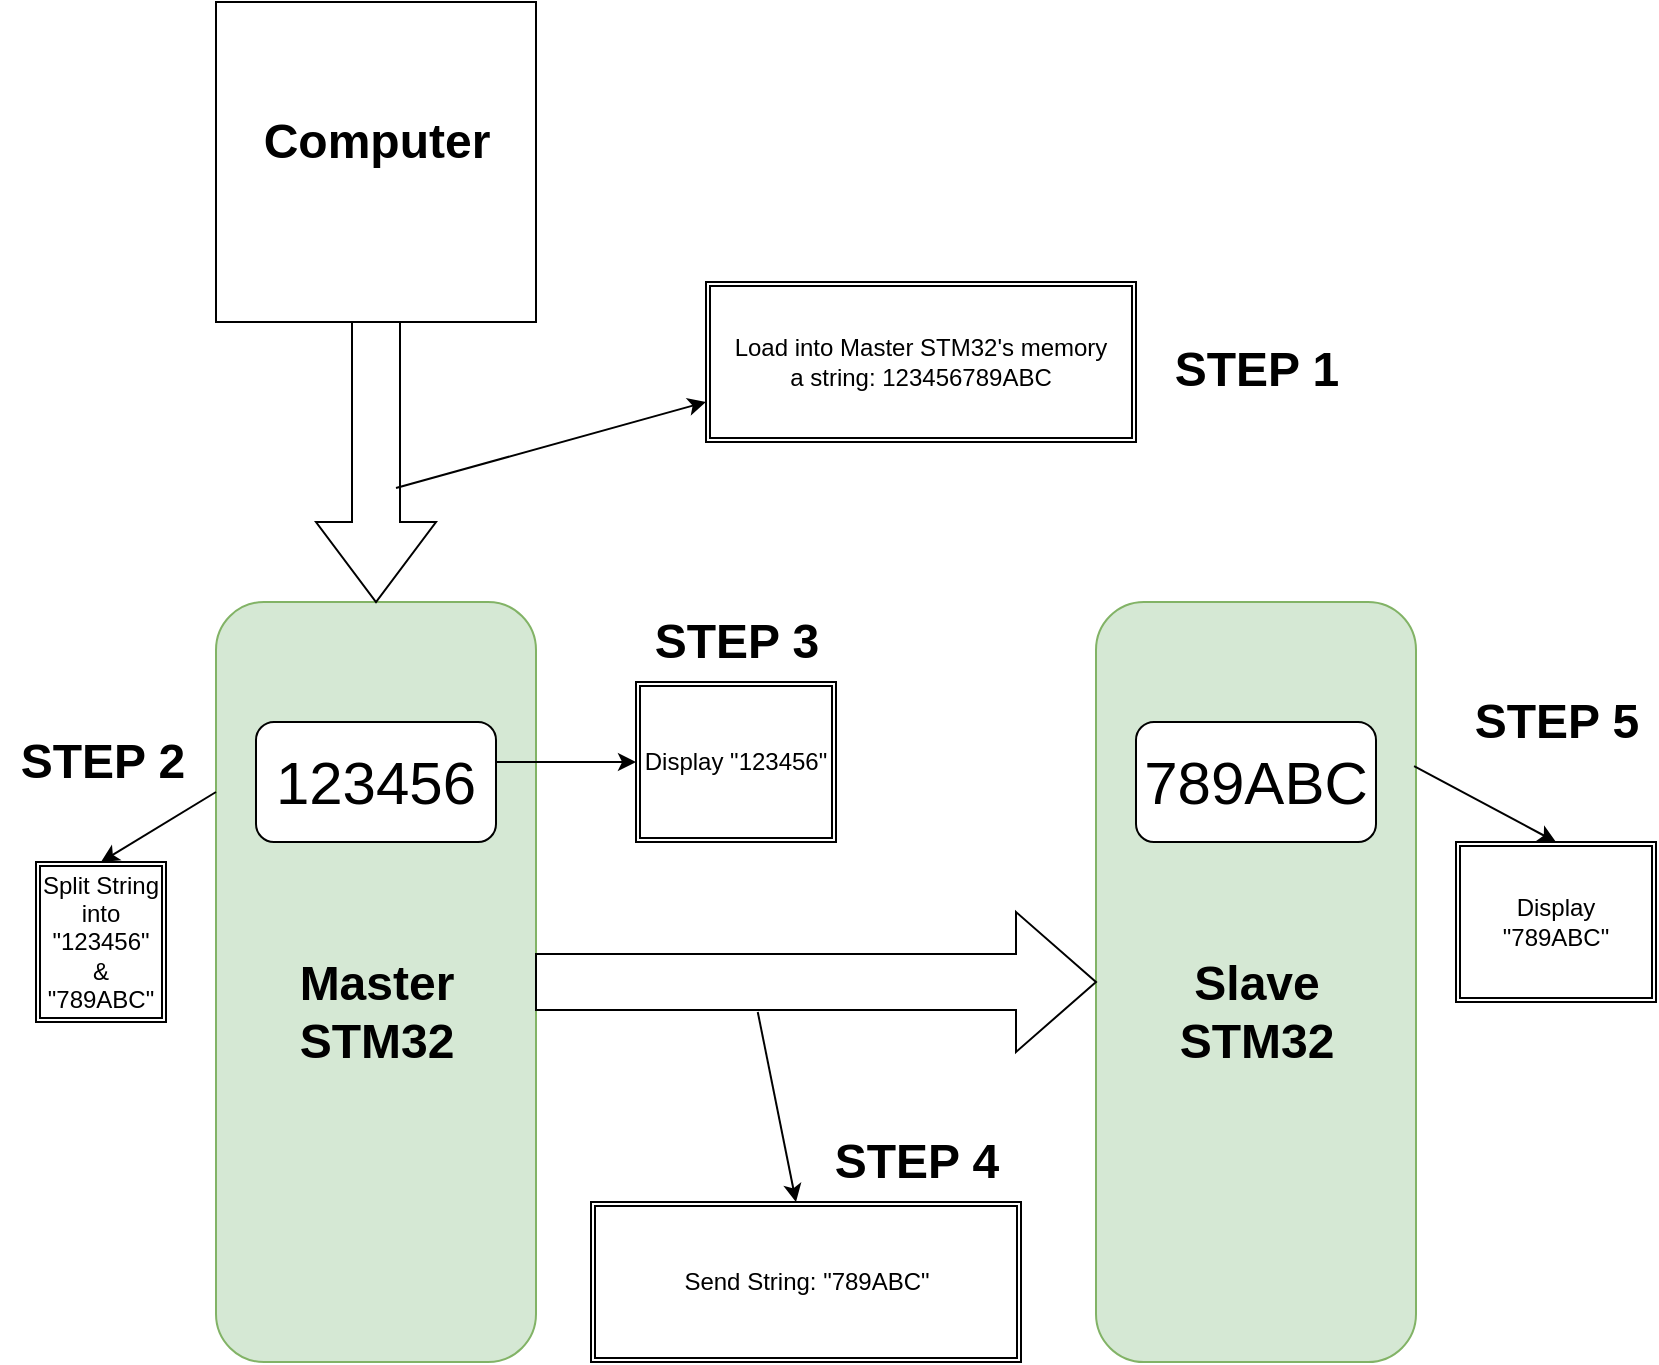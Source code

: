 <mxfile version="12.2.6" type="github" pages="1"><diagram id="FsFe1bZq7DwhxDgalcbm" name="Page-1"><mxGraphModel dx="1408" dy="725" grid="1" gridSize="10" guides="1" tooltips="1" connect="1" arrows="1" fold="1" page="1" pageScale="1" pageWidth="850" pageHeight="1100" math="0" shadow="0"><root><mxCell id="0"/><mxCell id="1" parent="0"/><mxCell id="v70KPq7caK5BGvEsY1bY-4" value="" style="rounded=1;whiteSpace=wrap;html=1;rotation=90;fillColor=#d5e8d4;strokeColor=#82b366;" vertex="1" parent="1"><mxGeometry x="10" y="450" width="380" height="160" as="geometry"/></mxCell><mxCell id="v70KPq7caK5BGvEsY1bY-5" value="" style="rounded=1;whiteSpace=wrap;html=1;rotation=90;fillColor=#d5e8d4;strokeColor=#82b366;" vertex="1" parent="1"><mxGeometry x="450" y="450" width="380" height="160" as="geometry"/></mxCell><mxCell id="v70KPq7caK5BGvEsY1bY-7" value="&lt;font style=&quot;font-size: 30px&quot;&gt;123456&lt;/font&gt;" style="rounded=1;whiteSpace=wrap;html=1;" vertex="1" parent="1"><mxGeometry x="140" y="400" width="120" height="60" as="geometry"/></mxCell><mxCell id="v70KPq7caK5BGvEsY1bY-8" value="" style="html=1;shadow=0;dashed=0;align=center;verticalAlign=middle;shape=mxgraph.arrows2.arrow;dy=0.6;dx=40;notch=0;" vertex="1" parent="1"><mxGeometry x="280" y="495" width="280" height="70" as="geometry"/></mxCell><mxCell id="v70KPq7caK5BGvEsY1bY-9" value="&lt;font style=&quot;font-size: 30px&quot;&gt;789ABC&lt;/font&gt;" style="rounded=1;whiteSpace=wrap;html=1;" vertex="1" parent="1"><mxGeometry x="580" y="400" width="120" height="60" as="geometry"/></mxCell><mxCell id="v70KPq7caK5BGvEsY1bY-10" value="Master&lt;br&gt;STM32" style="text;strokeColor=none;fillColor=none;html=1;fontSize=24;fontStyle=1;verticalAlign=middle;align=center;" vertex="1" parent="1"><mxGeometry x="150" y="525" width="100" height="40" as="geometry"/></mxCell><mxCell id="v70KPq7caK5BGvEsY1bY-11" value="Slave &lt;br&gt;STM32" style="text;strokeColor=none;fillColor=none;html=1;fontSize=24;fontStyle=1;verticalAlign=middle;align=center;" vertex="1" parent="1"><mxGeometry x="590" y="525" width="100" height="40" as="geometry"/></mxCell><mxCell id="v70KPq7caK5BGvEsY1bY-12" value="" style="rounded=0;whiteSpace=wrap;html=1;" vertex="1" parent="1"><mxGeometry x="120" y="40" width="160" height="160" as="geometry"/></mxCell><mxCell id="v70KPq7caK5BGvEsY1bY-13" value="" style="html=1;shadow=0;dashed=0;align=center;verticalAlign=middle;shape=mxgraph.arrows2.arrow;dy=0.6;dx=40;notch=0;rotation=90;" vertex="1" parent="1"><mxGeometry x="130" y="240" width="140" height="60" as="geometry"/></mxCell><mxCell id="v70KPq7caK5BGvEsY1bY-15" value="Computer" style="text;strokeColor=none;fillColor=none;html=1;fontSize=24;fontStyle=1;verticalAlign=middle;align=center;" vertex="1" parent="1"><mxGeometry x="150" y="90" width="100" height="40" as="geometry"/></mxCell><mxCell id="v70KPq7caK5BGvEsY1bY-17" value="Load into Master STM32's memory &lt;br&gt;a string: 123456789ABC" style="shape=ext;double=1;rounded=0;whiteSpace=wrap;html=1;" vertex="1" parent="1"><mxGeometry x="365" y="180" width="215" height="80" as="geometry"/></mxCell><mxCell id="v70KPq7caK5BGvEsY1bY-20" value="" style="endArrow=classic;html=1;entryX=0;entryY=0.75;entryDx=0;entryDy=0;" edge="1" parent="1" target="v70KPq7caK5BGvEsY1bY-17"><mxGeometry width="50" height="50" relative="1" as="geometry"><mxPoint x="210" y="283" as="sourcePoint"/><mxPoint x="260" y="233" as="targetPoint"/></mxGeometry></mxCell><mxCell id="v70KPq7caK5BGvEsY1bY-21" value="Split String into &quot;123456&quot; &amp;amp; &quot;789ABC&quot;" style="shape=ext;double=1;rounded=0;whiteSpace=wrap;html=1;" vertex="1" parent="1"><mxGeometry x="30" y="470" width="65" height="80" as="geometry"/></mxCell><mxCell id="v70KPq7caK5BGvEsY1bY-22" value="" style="endArrow=classic;html=1;exitX=0.396;exitY=0.714;exitDx=0;exitDy=0;exitPerimeter=0;" edge="1" parent="1" source="v70KPq7caK5BGvEsY1bY-8"><mxGeometry width="50" height="50" relative="1" as="geometry"><mxPoint x="360" y="650" as="sourcePoint"/><mxPoint x="410" y="640" as="targetPoint"/></mxGeometry></mxCell><mxCell id="v70KPq7caK5BGvEsY1bY-23" value="Send String: &quot;789ABC&quot;" style="shape=ext;double=1;rounded=0;whiteSpace=wrap;html=1;" vertex="1" parent="1"><mxGeometry x="307.5" y="640" width="215" height="80" as="geometry"/></mxCell><mxCell id="v70KPq7caK5BGvEsY1bY-24" value="" style="endArrow=classic;html=1;exitX=0.396;exitY=0.714;exitDx=0;exitDy=0;exitPerimeter=0;" edge="1" parent="1"><mxGeometry width="50" height="50" relative="1" as="geometry"><mxPoint x="259.88" y="419.98" as="sourcePoint"/><mxPoint x="330" y="420" as="targetPoint"/></mxGeometry></mxCell><mxCell id="v70KPq7caK5BGvEsY1bY-25" value="Display &quot;123456&quot;" style="shape=ext;double=1;rounded=0;whiteSpace=wrap;html=1;" vertex="1" parent="1"><mxGeometry x="330" y="380" width="100" height="80" as="geometry"/></mxCell><mxCell id="v70KPq7caK5BGvEsY1bY-26" value="Display &quot;789ABC&quot;" style="shape=ext;double=1;rounded=0;whiteSpace=wrap;html=1;" vertex="1" parent="1"><mxGeometry x="740" y="460" width="100" height="80" as="geometry"/></mxCell><mxCell id="v70KPq7caK5BGvEsY1bY-28" value="" style="endArrow=classic;html=1;exitX=0.216;exitY=0.006;exitDx=0;exitDy=0;exitPerimeter=0;entryX=0.5;entryY=0;entryDx=0;entryDy=0;" edge="1" parent="1" source="v70KPq7caK5BGvEsY1bY-5" target="v70KPq7caK5BGvEsY1bY-26"><mxGeometry width="50" height="50" relative="1" as="geometry"><mxPoint x="750" y="420" as="sourcePoint"/><mxPoint x="800" y="370" as="targetPoint"/></mxGeometry></mxCell><mxCell id="v70KPq7caK5BGvEsY1bY-29" value="" style="endArrow=classic;html=1;exitX=0.25;exitY=1;exitDx=0;exitDy=0;entryX=0.5;entryY=0;entryDx=0;entryDy=0;" edge="1" parent="1" source="v70KPq7caK5BGvEsY1bY-4" target="v70KPq7caK5BGvEsY1bY-21"><mxGeometry width="50" height="50" relative="1" as="geometry"><mxPoint x="60" y="440" as="sourcePoint"/><mxPoint x="40" y="390" as="targetPoint"/></mxGeometry></mxCell><mxCell id="v70KPq7caK5BGvEsY1bY-30" value="STEP 1" style="text;strokeColor=none;fillColor=none;html=1;fontSize=24;fontStyle=1;verticalAlign=middle;align=center;" vertex="1" parent="1"><mxGeometry x="590" y="204" width="100" height="40" as="geometry"/></mxCell><mxCell id="v70KPq7caK5BGvEsY1bY-31" value="STEP 2" style="text;strokeColor=none;fillColor=none;html=1;fontSize=24;fontStyle=1;verticalAlign=middle;align=center;" vertex="1" parent="1"><mxGeometry x="12.5" y="400" width="100" height="40" as="geometry"/></mxCell><mxCell id="v70KPq7caK5BGvEsY1bY-32" value="STEP 3" style="text;strokeColor=none;fillColor=none;html=1;fontSize=24;fontStyle=1;verticalAlign=middle;align=center;" vertex="1" parent="1"><mxGeometry x="330" y="340" width="100" height="40" as="geometry"/></mxCell><mxCell id="v70KPq7caK5BGvEsY1bY-33" value="STEP 4" style="text;strokeColor=none;fillColor=none;html=1;fontSize=24;fontStyle=1;verticalAlign=middle;align=center;" vertex="1" parent="1"><mxGeometry x="420" y="600" width="100" height="40" as="geometry"/></mxCell><mxCell id="v70KPq7caK5BGvEsY1bY-34" value="STEP 5" style="text;strokeColor=none;fillColor=none;html=1;fontSize=24;fontStyle=1;verticalAlign=middle;align=center;" vertex="1" parent="1"><mxGeometry x="740" y="380" width="100" height="40" as="geometry"/></mxCell></root></mxGraphModel></diagram></mxfile>